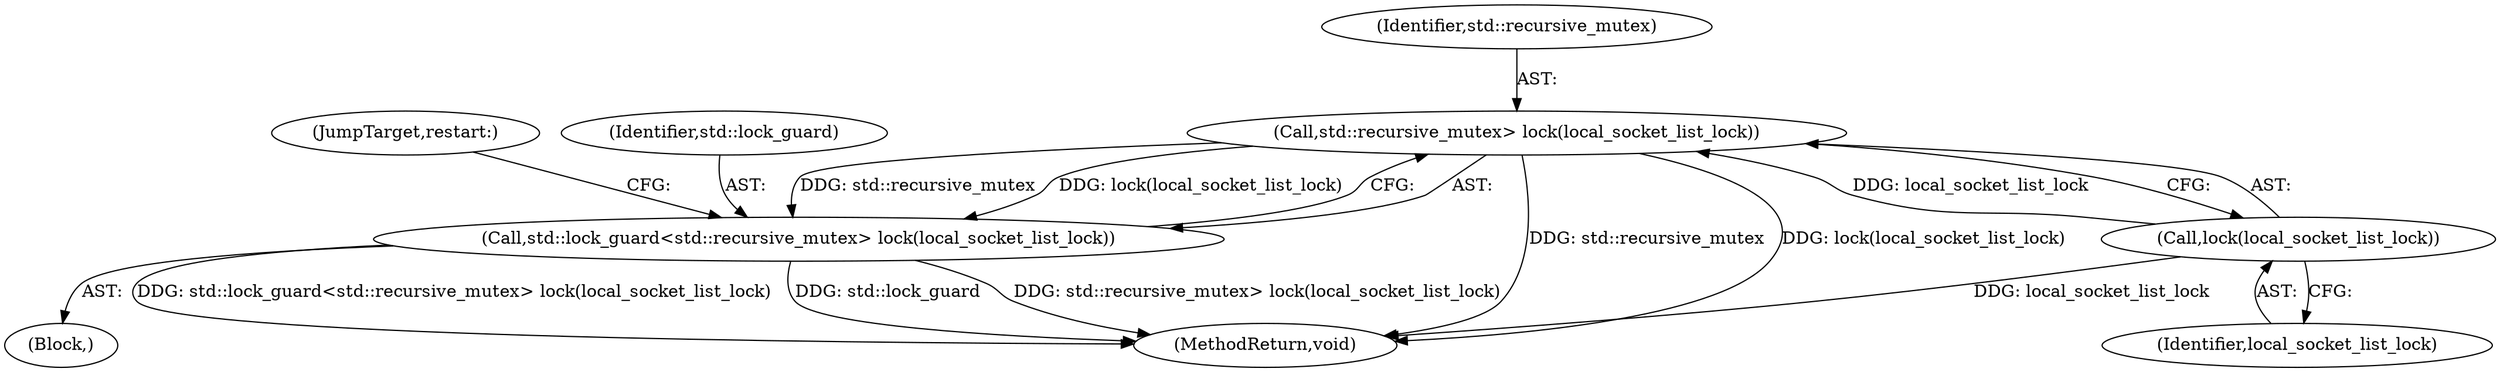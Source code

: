 digraph "0_Android_268068f25673242d1d5130d96202d3288c91b700@API" {
"1000107" [label="(Call,std::recursive_mutex> lock(local_socket_list_lock))"];
"1000109" [label="(Call,lock(local_socket_list_lock))"];
"1000105" [label="(Call,std::lock_guard<std::recursive_mutex> lock(local_socket_list_lock))"];
"1000150" [label="(MethodReturn,void)"];
"1000109" [label="(Call,lock(local_socket_list_lock))"];
"1000111" [label="(JumpTarget,restart:)"];
"1000110" [label="(Identifier,local_socket_list_lock)"];
"1000108" [label="(Identifier,std::recursive_mutex)"];
"1000103" [label="(Block,)"];
"1000105" [label="(Call,std::lock_guard<std::recursive_mutex> lock(local_socket_list_lock))"];
"1000106" [label="(Identifier,std::lock_guard)"];
"1000107" [label="(Call,std::recursive_mutex> lock(local_socket_list_lock))"];
"1000107" -> "1000105"  [label="AST: "];
"1000107" -> "1000109"  [label="CFG: "];
"1000108" -> "1000107"  [label="AST: "];
"1000109" -> "1000107"  [label="AST: "];
"1000105" -> "1000107"  [label="CFG: "];
"1000107" -> "1000150"  [label="DDG: std::recursive_mutex"];
"1000107" -> "1000150"  [label="DDG: lock(local_socket_list_lock)"];
"1000107" -> "1000105"  [label="DDG: std::recursive_mutex"];
"1000107" -> "1000105"  [label="DDG: lock(local_socket_list_lock)"];
"1000109" -> "1000107"  [label="DDG: local_socket_list_lock"];
"1000109" -> "1000110"  [label="CFG: "];
"1000110" -> "1000109"  [label="AST: "];
"1000109" -> "1000150"  [label="DDG: local_socket_list_lock"];
"1000105" -> "1000103"  [label="AST: "];
"1000106" -> "1000105"  [label="AST: "];
"1000111" -> "1000105"  [label="CFG: "];
"1000105" -> "1000150"  [label="DDG: std::recursive_mutex> lock(local_socket_list_lock)"];
"1000105" -> "1000150"  [label="DDG: std::lock_guard<std::recursive_mutex> lock(local_socket_list_lock)"];
"1000105" -> "1000150"  [label="DDG: std::lock_guard"];
}
